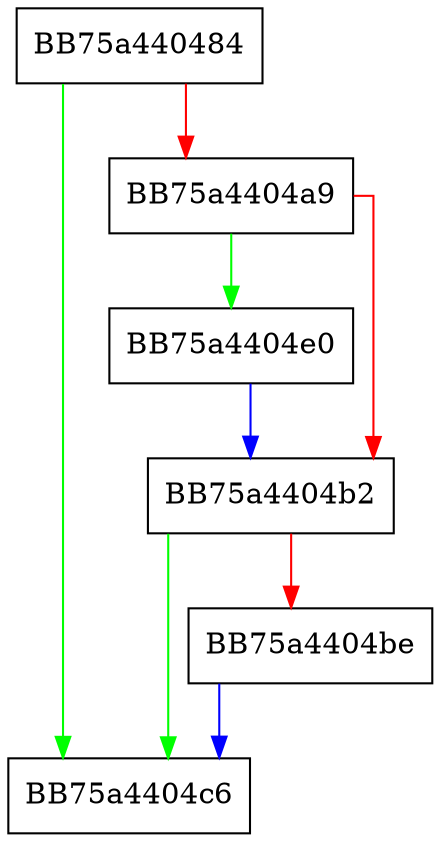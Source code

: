 digraph IsProcessMemoryScanCache {
  node [shape="box"];
  graph [splines=ortho];
  BB75a440484 -> BB75a4404c6 [color="green"];
  BB75a440484 -> BB75a4404a9 [color="red"];
  BB75a4404a9 -> BB75a4404e0 [color="green"];
  BB75a4404a9 -> BB75a4404b2 [color="red"];
  BB75a4404b2 -> BB75a4404c6 [color="green"];
  BB75a4404b2 -> BB75a4404be [color="red"];
  BB75a4404be -> BB75a4404c6 [color="blue"];
  BB75a4404e0 -> BB75a4404b2 [color="blue"];
}